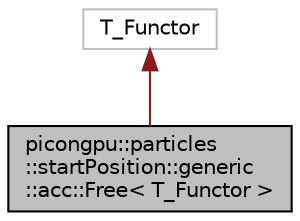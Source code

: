 digraph "picongpu::particles::startPosition::generic::acc::Free&lt; T_Functor &gt;"
{
 // LATEX_PDF_SIZE
  edge [fontname="Helvetica",fontsize="10",labelfontname="Helvetica",labelfontsize="10"];
  node [fontname="Helvetica",fontsize="10",shape=record];
  Node1 [label="picongpu::particles\l::startPosition::generic\l::acc::Free\< T_Functor \>",height=0.2,width=0.4,color="black", fillcolor="grey75", style="filled", fontcolor="black",tooltip="wrapper for the user functor on the accelerator"];
  Node2 -> Node1 [dir="back",color="firebrick4",fontsize="10",style="solid",fontname="Helvetica"];
  Node2 [label="T_Functor",height=0.2,width=0.4,color="grey75", fillcolor="white", style="filled",tooltip=" "];
}
